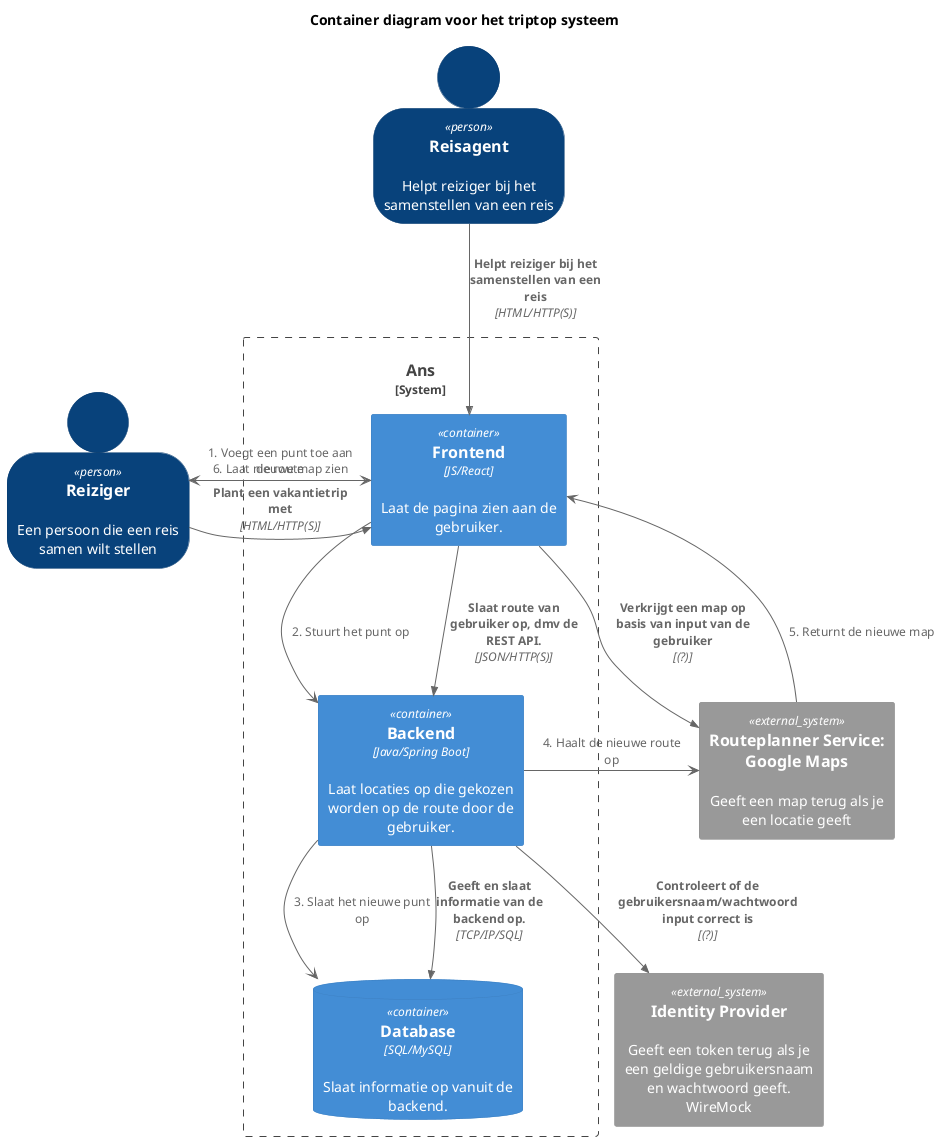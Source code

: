 @startuml

!include <C4/C4>
!include <C4/C4_Context>
!include <C4/C4_Container>

SHOW_PERSON_OUTLINE()

AddRelTag("sync/async", $textColor=$ARROW_FONT_COLOR, $lineColor=$ARROW_COLOR, $lineStyle=DottedLine())

title Container diagram voor het triptop systeem

Person(reiziger, Reiziger, "Een persoon die een reis samen wilt stellen")
Person(reisagent, Reisagent, "Helpt reiziger bij het samenstellen van een reis")

System_Ext(wiremock, "Identity Provider", "Geeft een token terug als je een geldige gebruikersnaam en wachtwoord geeft. WireMock")
System_Ext(routeplanner, "Routeplanner Service: Google Maps", "Geeft een map terug als je een locatie geeft")

System_Boundary("key_boundary", "Ans", $tags="") {
    Container(frontend, "Frontend", $techn="JS/React", $descr="Laat de pagina zien aan de gebruiker.", $tags="", $link="")
    Container(backend, "Backend", $techn="Java/Spring Boot", $descr="Laat locaties op die gekozen worden op de route door de gebruiker.", $tags="", $link="")
    ContainerDb(db, "Database", $techn="SQL/MySQL", $descr="Slaat informatie op vanuit de backend.", $tags="", $link="")
    Rel(reiziger, frontend, "Plant een vakantietrip met", $techn="HTML/HTTP(S)", $tags="", $link="")
    Rel(reisagent, frontend, "Helpt reiziger bij het samenstellen van een reis", $techn="HTML/HTTP(S)", $tags="", $link="")
    Rel(frontend, backend, "Slaat route van gebruiker op, dmv de REST API.", $techn="JSON/HTTP(S)", $tags="", $link="")
    Rel(backend, db, "Geeft en slaat informatie van de backend op.", $techn="TCP/IP/SQL", $tags="", $link="")
    Rel(backend, wiremock, "Controleert of de gebruikersnaam/wachtwoord input correct is", $techn="(?)", $tags="", $link="")
    Rel(frontend, routeplanner, "Verkrijgt een map op basis van input van de gebruiker", $techn="(?)", $tags="", $link="")
 }

reiziger -> frontend : 1. Voegt een punt toe aan de route
frontend -> backend : 2. Stuurt het punt op
backend -> db : 3. Slaat het nieuwe punt op
backend -> routeplanner : 4. Haalt de nieuwe route op
routeplanner -> frontend : 5. Returnt de nieuwe map
frontend -> reiziger : 6. Laat nieuwe map zien

@enduml